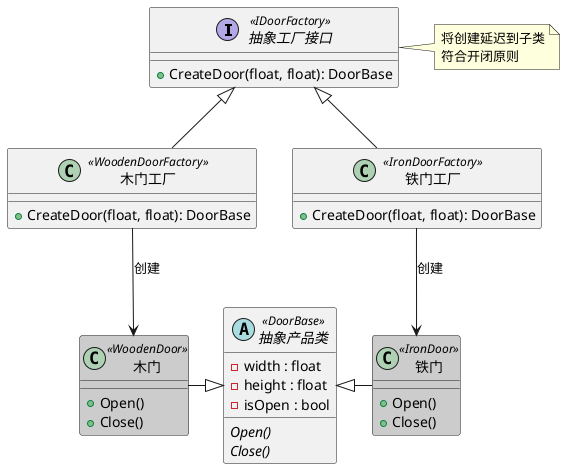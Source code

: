 @startuml
interface "抽象工厂接口" as IDoorFactory <<IDoorFactory>> {
  + CreateDoor(float, float): DoorBase
}

class "木门工厂" as WoodenDoorFactory <<WoodenDoorFactory>> {
  + CreateDoor(float, float): DoorBase
}

class "铁门工厂" as IronDoorFactory <<IronDoorFactory>> {
  + CreateDoor(float, float): DoorBase
}

abstract class "抽象产品类" as DoorBase <<DoorBase>> {
  -width : float
  -height : float
  -isOpen : bool
  {abstract} Open()
  {abstract} Close()
}

class "木门" as WoodenDoor <<WoodenDoor>> #cccccc {
  + Open()
  + Close()
}

class "铁门" as IronDoor <<IronDoor>> #cccccc {
  + Open()
  + Close()
}

IDoorFactory <|-- WoodenDoorFactory
IDoorFactory <|-- IronDoorFactory
WoodenDoorFactory --> WoodenDoor : 创建
IronDoorFactory --> IronDoor : 创建
DoorBase <|-l- WoodenDoor
DoorBase <|-r- IronDoor

note right of IDoorFactory
  将创建延迟到子类
  符合开闭原则
end note
@enduml